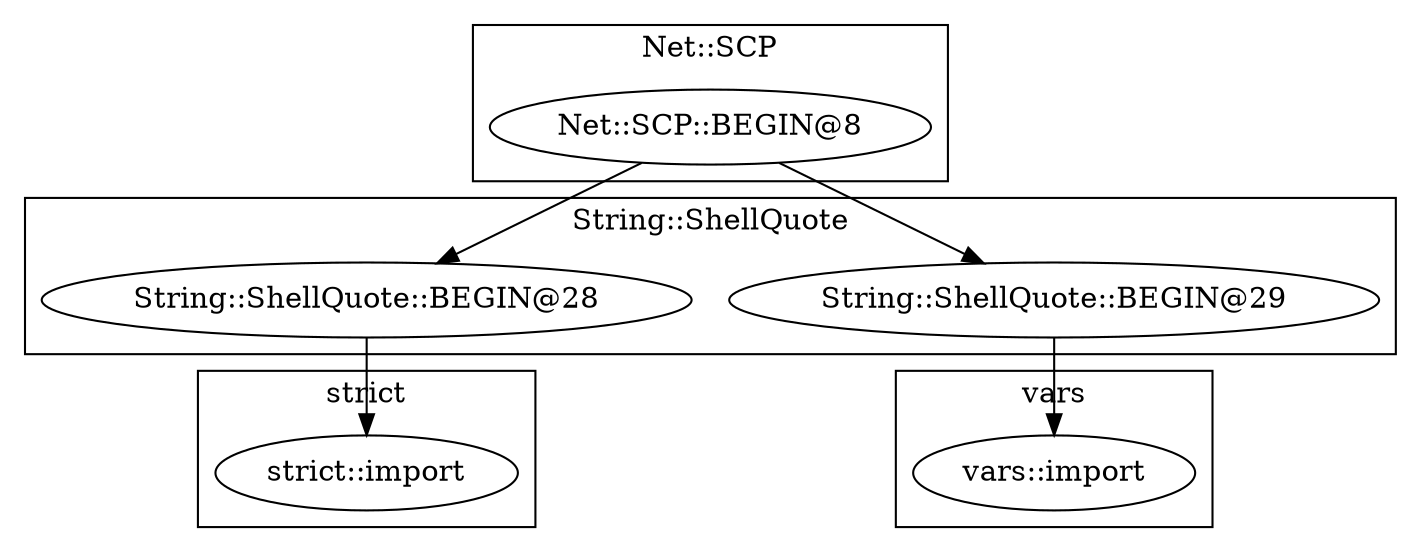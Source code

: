 digraph {
graph [overlap=false]
subgraph cluster_String_ShellQuote {
	label="String::ShellQuote";
	"String::ShellQuote::BEGIN@28";
	"String::ShellQuote::BEGIN@29";
}
subgraph cluster_vars {
	label="vars";
	"vars::import";
}
subgraph cluster_Net_SCP {
	label="Net::SCP";
	"Net::SCP::BEGIN@8";
}
subgraph cluster_strict {
	label="strict";
	"strict::import";
}
"String::ShellQuote::BEGIN@29" -> "vars::import";
"String::ShellQuote::BEGIN@28" -> "strict::import";
"Net::SCP::BEGIN@8" -> "String::ShellQuote::BEGIN@28";
"Net::SCP::BEGIN@8" -> "String::ShellQuote::BEGIN@29";
}
